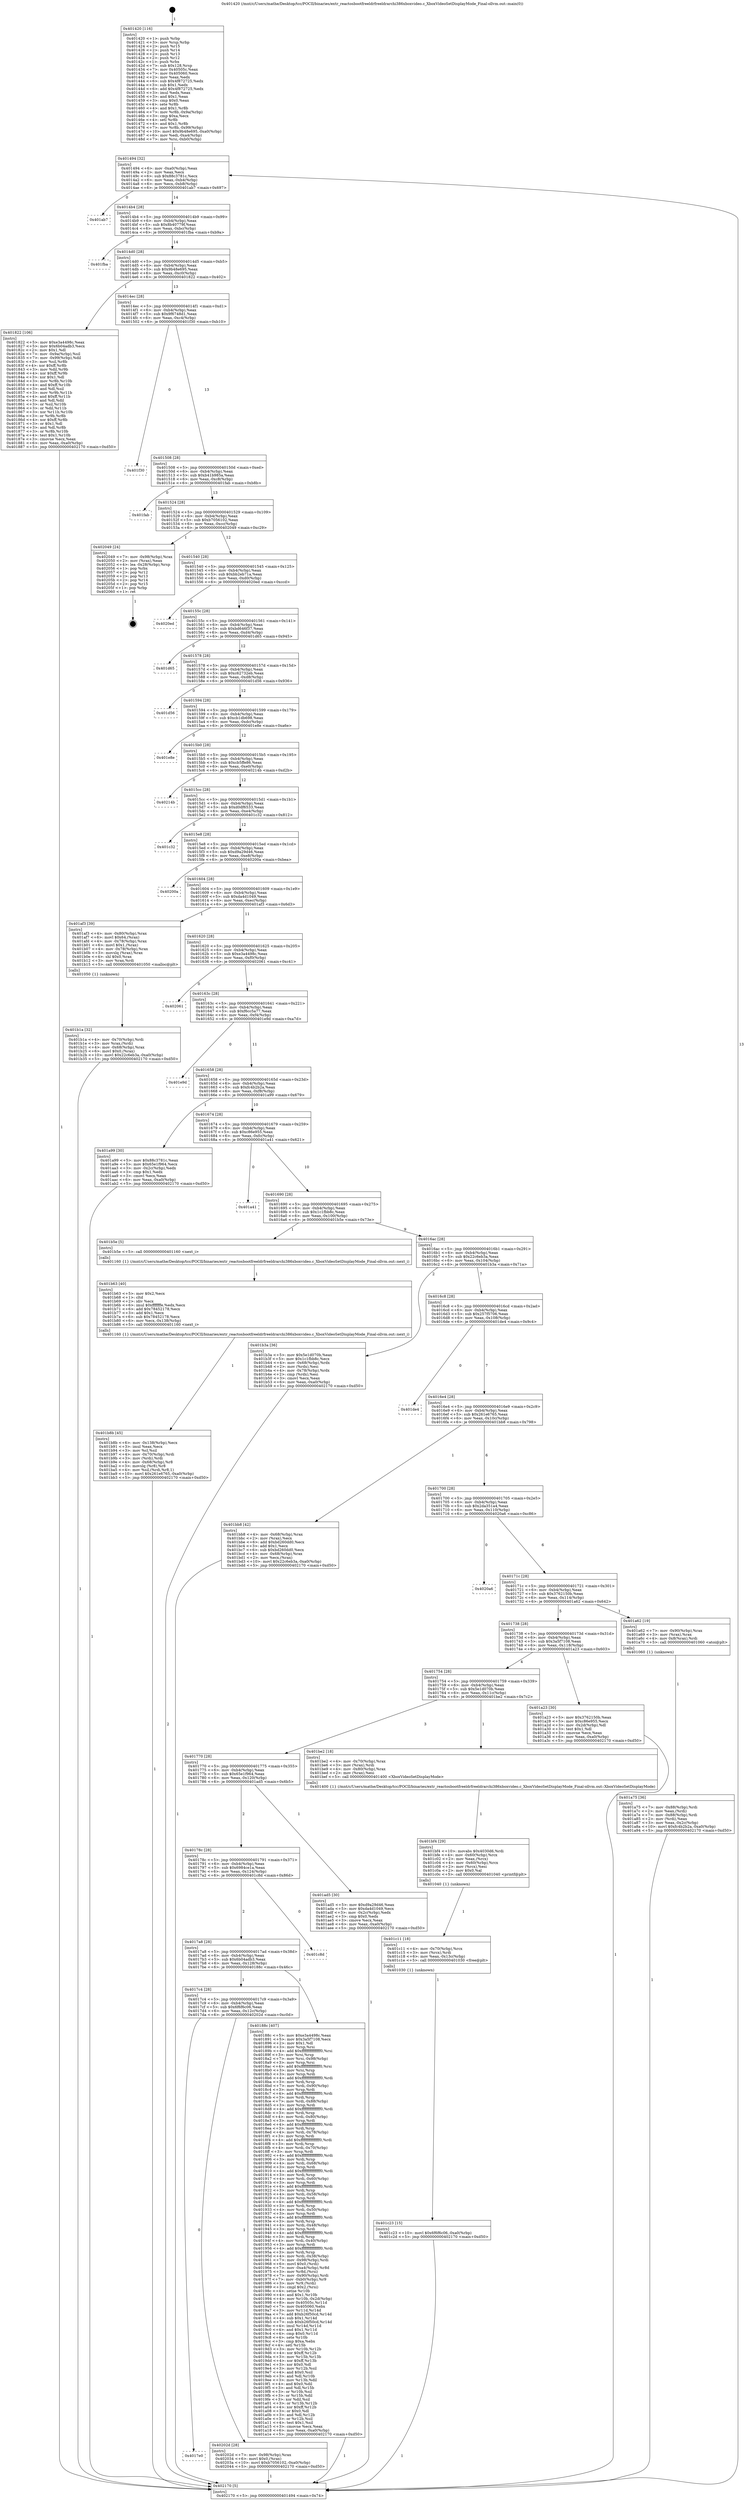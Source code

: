 digraph "0x401420" {
  label = "0x401420 (/mnt/c/Users/mathe/Desktop/tcc/POCII/binaries/extr_reactosbootfreeldrfreeldrarchi386xboxvideo.c_XboxVideoSetDisplayMode_Final-ollvm.out::main(0))"
  labelloc = "t"
  node[shape=record]

  Entry [label="",width=0.3,height=0.3,shape=circle,fillcolor=black,style=filled]
  "0x401494" [label="{
     0x401494 [32]\l
     | [instrs]\l
     &nbsp;&nbsp;0x401494 \<+6\>: mov -0xa0(%rbp),%eax\l
     &nbsp;&nbsp;0x40149a \<+2\>: mov %eax,%ecx\l
     &nbsp;&nbsp;0x40149c \<+6\>: sub $0x88c3781c,%ecx\l
     &nbsp;&nbsp;0x4014a2 \<+6\>: mov %eax,-0xb4(%rbp)\l
     &nbsp;&nbsp;0x4014a8 \<+6\>: mov %ecx,-0xb8(%rbp)\l
     &nbsp;&nbsp;0x4014ae \<+6\>: je 0000000000401ab7 \<main+0x697\>\l
  }"]
  "0x401ab7" [label="{
     0x401ab7\l
  }", style=dashed]
  "0x4014b4" [label="{
     0x4014b4 [28]\l
     | [instrs]\l
     &nbsp;&nbsp;0x4014b4 \<+5\>: jmp 00000000004014b9 \<main+0x99\>\l
     &nbsp;&nbsp;0x4014b9 \<+6\>: mov -0xb4(%rbp),%eax\l
     &nbsp;&nbsp;0x4014bf \<+5\>: sub $0x8b40779f,%eax\l
     &nbsp;&nbsp;0x4014c4 \<+6\>: mov %eax,-0xbc(%rbp)\l
     &nbsp;&nbsp;0x4014ca \<+6\>: je 0000000000401fba \<main+0xb9a\>\l
  }"]
  Exit [label="",width=0.3,height=0.3,shape=circle,fillcolor=black,style=filled,peripheries=2]
  "0x401fba" [label="{
     0x401fba\l
  }", style=dashed]
  "0x4014d0" [label="{
     0x4014d0 [28]\l
     | [instrs]\l
     &nbsp;&nbsp;0x4014d0 \<+5\>: jmp 00000000004014d5 \<main+0xb5\>\l
     &nbsp;&nbsp;0x4014d5 \<+6\>: mov -0xb4(%rbp),%eax\l
     &nbsp;&nbsp;0x4014db \<+5\>: sub $0x9b48e695,%eax\l
     &nbsp;&nbsp;0x4014e0 \<+6\>: mov %eax,-0xc0(%rbp)\l
     &nbsp;&nbsp;0x4014e6 \<+6\>: je 0000000000401822 \<main+0x402\>\l
  }"]
  "0x4017e0" [label="{
     0x4017e0\l
  }", style=dashed]
  "0x401822" [label="{
     0x401822 [106]\l
     | [instrs]\l
     &nbsp;&nbsp;0x401822 \<+5\>: mov $0xe3a4498c,%eax\l
     &nbsp;&nbsp;0x401827 \<+5\>: mov $0x6b04adb3,%ecx\l
     &nbsp;&nbsp;0x40182c \<+2\>: mov $0x1,%dl\l
     &nbsp;&nbsp;0x40182e \<+7\>: mov -0x9a(%rbp),%sil\l
     &nbsp;&nbsp;0x401835 \<+7\>: mov -0x99(%rbp),%dil\l
     &nbsp;&nbsp;0x40183c \<+3\>: mov %sil,%r8b\l
     &nbsp;&nbsp;0x40183f \<+4\>: xor $0xff,%r8b\l
     &nbsp;&nbsp;0x401843 \<+3\>: mov %dil,%r9b\l
     &nbsp;&nbsp;0x401846 \<+4\>: xor $0xff,%r9b\l
     &nbsp;&nbsp;0x40184a \<+3\>: xor $0x1,%dl\l
     &nbsp;&nbsp;0x40184d \<+3\>: mov %r8b,%r10b\l
     &nbsp;&nbsp;0x401850 \<+4\>: and $0xff,%r10b\l
     &nbsp;&nbsp;0x401854 \<+3\>: and %dl,%sil\l
     &nbsp;&nbsp;0x401857 \<+3\>: mov %r9b,%r11b\l
     &nbsp;&nbsp;0x40185a \<+4\>: and $0xff,%r11b\l
     &nbsp;&nbsp;0x40185e \<+3\>: and %dl,%dil\l
     &nbsp;&nbsp;0x401861 \<+3\>: or %sil,%r10b\l
     &nbsp;&nbsp;0x401864 \<+3\>: or %dil,%r11b\l
     &nbsp;&nbsp;0x401867 \<+3\>: xor %r11b,%r10b\l
     &nbsp;&nbsp;0x40186a \<+3\>: or %r9b,%r8b\l
     &nbsp;&nbsp;0x40186d \<+4\>: xor $0xff,%r8b\l
     &nbsp;&nbsp;0x401871 \<+3\>: or $0x1,%dl\l
     &nbsp;&nbsp;0x401874 \<+3\>: and %dl,%r8b\l
     &nbsp;&nbsp;0x401877 \<+3\>: or %r8b,%r10b\l
     &nbsp;&nbsp;0x40187a \<+4\>: test $0x1,%r10b\l
     &nbsp;&nbsp;0x40187e \<+3\>: cmovne %ecx,%eax\l
     &nbsp;&nbsp;0x401881 \<+6\>: mov %eax,-0xa0(%rbp)\l
     &nbsp;&nbsp;0x401887 \<+5\>: jmp 0000000000402170 \<main+0xd50\>\l
  }"]
  "0x4014ec" [label="{
     0x4014ec [28]\l
     | [instrs]\l
     &nbsp;&nbsp;0x4014ec \<+5\>: jmp 00000000004014f1 \<main+0xd1\>\l
     &nbsp;&nbsp;0x4014f1 \<+6\>: mov -0xb4(%rbp),%eax\l
     &nbsp;&nbsp;0x4014f7 \<+5\>: sub $0x9f6748d1,%eax\l
     &nbsp;&nbsp;0x4014fc \<+6\>: mov %eax,-0xc4(%rbp)\l
     &nbsp;&nbsp;0x401502 \<+6\>: je 0000000000401f30 \<main+0xb10\>\l
  }"]
  "0x402170" [label="{
     0x402170 [5]\l
     | [instrs]\l
     &nbsp;&nbsp;0x402170 \<+5\>: jmp 0000000000401494 \<main+0x74\>\l
  }"]
  "0x401420" [label="{
     0x401420 [116]\l
     | [instrs]\l
     &nbsp;&nbsp;0x401420 \<+1\>: push %rbp\l
     &nbsp;&nbsp;0x401421 \<+3\>: mov %rsp,%rbp\l
     &nbsp;&nbsp;0x401424 \<+2\>: push %r15\l
     &nbsp;&nbsp;0x401426 \<+2\>: push %r14\l
     &nbsp;&nbsp;0x401428 \<+2\>: push %r13\l
     &nbsp;&nbsp;0x40142a \<+2\>: push %r12\l
     &nbsp;&nbsp;0x40142c \<+1\>: push %rbx\l
     &nbsp;&nbsp;0x40142d \<+7\>: sub $0x128,%rsp\l
     &nbsp;&nbsp;0x401434 \<+7\>: mov 0x40505c,%eax\l
     &nbsp;&nbsp;0x40143b \<+7\>: mov 0x405060,%ecx\l
     &nbsp;&nbsp;0x401442 \<+2\>: mov %eax,%edx\l
     &nbsp;&nbsp;0x401444 \<+6\>: sub $0x4f872725,%edx\l
     &nbsp;&nbsp;0x40144a \<+3\>: sub $0x1,%edx\l
     &nbsp;&nbsp;0x40144d \<+6\>: add $0x4f872725,%edx\l
     &nbsp;&nbsp;0x401453 \<+3\>: imul %edx,%eax\l
     &nbsp;&nbsp;0x401456 \<+3\>: and $0x1,%eax\l
     &nbsp;&nbsp;0x401459 \<+3\>: cmp $0x0,%eax\l
     &nbsp;&nbsp;0x40145c \<+4\>: sete %r8b\l
     &nbsp;&nbsp;0x401460 \<+4\>: and $0x1,%r8b\l
     &nbsp;&nbsp;0x401464 \<+7\>: mov %r8b,-0x9a(%rbp)\l
     &nbsp;&nbsp;0x40146b \<+3\>: cmp $0xa,%ecx\l
     &nbsp;&nbsp;0x40146e \<+4\>: setl %r8b\l
     &nbsp;&nbsp;0x401472 \<+4\>: and $0x1,%r8b\l
     &nbsp;&nbsp;0x401476 \<+7\>: mov %r8b,-0x99(%rbp)\l
     &nbsp;&nbsp;0x40147d \<+10\>: movl $0x9b48e695,-0xa0(%rbp)\l
     &nbsp;&nbsp;0x401487 \<+6\>: mov %edi,-0xa4(%rbp)\l
     &nbsp;&nbsp;0x40148d \<+7\>: mov %rsi,-0xb0(%rbp)\l
  }"]
  "0x40202d" [label="{
     0x40202d [28]\l
     | [instrs]\l
     &nbsp;&nbsp;0x40202d \<+7\>: mov -0x98(%rbp),%rax\l
     &nbsp;&nbsp;0x402034 \<+6\>: movl $0x0,(%rax)\l
     &nbsp;&nbsp;0x40203a \<+10\>: movl $0xb7056102,-0xa0(%rbp)\l
     &nbsp;&nbsp;0x402044 \<+5\>: jmp 0000000000402170 \<main+0xd50\>\l
  }"]
  "0x401f30" [label="{
     0x401f30\l
  }", style=dashed]
  "0x401508" [label="{
     0x401508 [28]\l
     | [instrs]\l
     &nbsp;&nbsp;0x401508 \<+5\>: jmp 000000000040150d \<main+0xed\>\l
     &nbsp;&nbsp;0x40150d \<+6\>: mov -0xb4(%rbp),%eax\l
     &nbsp;&nbsp;0x401513 \<+5\>: sub $0xb41b985a,%eax\l
     &nbsp;&nbsp;0x401518 \<+6\>: mov %eax,-0xc8(%rbp)\l
     &nbsp;&nbsp;0x40151e \<+6\>: je 0000000000401fab \<main+0xb8b\>\l
  }"]
  "0x401c23" [label="{
     0x401c23 [15]\l
     | [instrs]\l
     &nbsp;&nbsp;0x401c23 \<+10\>: movl $0x6f6f6c06,-0xa0(%rbp)\l
     &nbsp;&nbsp;0x401c2d \<+5\>: jmp 0000000000402170 \<main+0xd50\>\l
  }"]
  "0x401fab" [label="{
     0x401fab\l
  }", style=dashed]
  "0x401524" [label="{
     0x401524 [28]\l
     | [instrs]\l
     &nbsp;&nbsp;0x401524 \<+5\>: jmp 0000000000401529 \<main+0x109\>\l
     &nbsp;&nbsp;0x401529 \<+6\>: mov -0xb4(%rbp),%eax\l
     &nbsp;&nbsp;0x40152f \<+5\>: sub $0xb7056102,%eax\l
     &nbsp;&nbsp;0x401534 \<+6\>: mov %eax,-0xcc(%rbp)\l
     &nbsp;&nbsp;0x40153a \<+6\>: je 0000000000402049 \<main+0xc29\>\l
  }"]
  "0x401c11" [label="{
     0x401c11 [18]\l
     | [instrs]\l
     &nbsp;&nbsp;0x401c11 \<+4\>: mov -0x70(%rbp),%rcx\l
     &nbsp;&nbsp;0x401c15 \<+3\>: mov (%rcx),%rdi\l
     &nbsp;&nbsp;0x401c18 \<+6\>: mov %eax,-0x13c(%rbp)\l
     &nbsp;&nbsp;0x401c1e \<+5\>: call 0000000000401030 \<free@plt\>\l
     | [calls]\l
     &nbsp;&nbsp;0x401030 \{1\} (unknown)\l
  }"]
  "0x402049" [label="{
     0x402049 [24]\l
     | [instrs]\l
     &nbsp;&nbsp;0x402049 \<+7\>: mov -0x98(%rbp),%rax\l
     &nbsp;&nbsp;0x402050 \<+2\>: mov (%rax),%eax\l
     &nbsp;&nbsp;0x402052 \<+4\>: lea -0x28(%rbp),%rsp\l
     &nbsp;&nbsp;0x402056 \<+1\>: pop %rbx\l
     &nbsp;&nbsp;0x402057 \<+2\>: pop %r12\l
     &nbsp;&nbsp;0x402059 \<+2\>: pop %r13\l
     &nbsp;&nbsp;0x40205b \<+2\>: pop %r14\l
     &nbsp;&nbsp;0x40205d \<+2\>: pop %r15\l
     &nbsp;&nbsp;0x40205f \<+1\>: pop %rbp\l
     &nbsp;&nbsp;0x402060 \<+1\>: ret\l
  }"]
  "0x401540" [label="{
     0x401540 [28]\l
     | [instrs]\l
     &nbsp;&nbsp;0x401540 \<+5\>: jmp 0000000000401545 \<main+0x125\>\l
     &nbsp;&nbsp;0x401545 \<+6\>: mov -0xb4(%rbp),%eax\l
     &nbsp;&nbsp;0x40154b \<+5\>: sub $0xbb2eb71a,%eax\l
     &nbsp;&nbsp;0x401550 \<+6\>: mov %eax,-0xd0(%rbp)\l
     &nbsp;&nbsp;0x401556 \<+6\>: je 00000000004020ed \<main+0xccd\>\l
  }"]
  "0x401bf4" [label="{
     0x401bf4 [29]\l
     | [instrs]\l
     &nbsp;&nbsp;0x401bf4 \<+10\>: movabs $0x4030d6,%rdi\l
     &nbsp;&nbsp;0x401bfe \<+4\>: mov -0x60(%rbp),%rcx\l
     &nbsp;&nbsp;0x401c02 \<+2\>: mov %eax,(%rcx)\l
     &nbsp;&nbsp;0x401c04 \<+4\>: mov -0x60(%rbp),%rcx\l
     &nbsp;&nbsp;0x401c08 \<+2\>: mov (%rcx),%esi\l
     &nbsp;&nbsp;0x401c0a \<+2\>: mov $0x0,%al\l
     &nbsp;&nbsp;0x401c0c \<+5\>: call 0000000000401040 \<printf@plt\>\l
     | [calls]\l
     &nbsp;&nbsp;0x401040 \{1\} (unknown)\l
  }"]
  "0x4020ed" [label="{
     0x4020ed\l
  }", style=dashed]
  "0x40155c" [label="{
     0x40155c [28]\l
     | [instrs]\l
     &nbsp;&nbsp;0x40155c \<+5\>: jmp 0000000000401561 \<main+0x141\>\l
     &nbsp;&nbsp;0x401561 \<+6\>: mov -0xb4(%rbp),%eax\l
     &nbsp;&nbsp;0x401567 \<+5\>: sub $0xbd646f37,%eax\l
     &nbsp;&nbsp;0x40156c \<+6\>: mov %eax,-0xd4(%rbp)\l
     &nbsp;&nbsp;0x401572 \<+6\>: je 0000000000401d65 \<main+0x945\>\l
  }"]
  "0x401b8b" [label="{
     0x401b8b [45]\l
     | [instrs]\l
     &nbsp;&nbsp;0x401b8b \<+6\>: mov -0x138(%rbp),%ecx\l
     &nbsp;&nbsp;0x401b91 \<+3\>: imul %eax,%ecx\l
     &nbsp;&nbsp;0x401b94 \<+3\>: mov %cl,%sil\l
     &nbsp;&nbsp;0x401b97 \<+4\>: mov -0x70(%rbp),%rdi\l
     &nbsp;&nbsp;0x401b9b \<+3\>: mov (%rdi),%rdi\l
     &nbsp;&nbsp;0x401b9e \<+4\>: mov -0x68(%rbp),%r8\l
     &nbsp;&nbsp;0x401ba2 \<+3\>: movslq (%r8),%r8\l
     &nbsp;&nbsp;0x401ba5 \<+4\>: mov %sil,(%rdi,%r8,1)\l
     &nbsp;&nbsp;0x401ba9 \<+10\>: movl $0x261e6765,-0xa0(%rbp)\l
     &nbsp;&nbsp;0x401bb3 \<+5\>: jmp 0000000000402170 \<main+0xd50\>\l
  }"]
  "0x401d65" [label="{
     0x401d65\l
  }", style=dashed]
  "0x401578" [label="{
     0x401578 [28]\l
     | [instrs]\l
     &nbsp;&nbsp;0x401578 \<+5\>: jmp 000000000040157d \<main+0x15d\>\l
     &nbsp;&nbsp;0x40157d \<+6\>: mov -0xb4(%rbp),%eax\l
     &nbsp;&nbsp;0x401583 \<+5\>: sub $0xc62732eb,%eax\l
     &nbsp;&nbsp;0x401588 \<+6\>: mov %eax,-0xd8(%rbp)\l
     &nbsp;&nbsp;0x40158e \<+6\>: je 0000000000401d56 \<main+0x936\>\l
  }"]
  "0x401b63" [label="{
     0x401b63 [40]\l
     | [instrs]\l
     &nbsp;&nbsp;0x401b63 \<+5\>: mov $0x2,%ecx\l
     &nbsp;&nbsp;0x401b68 \<+1\>: cltd\l
     &nbsp;&nbsp;0x401b69 \<+2\>: idiv %ecx\l
     &nbsp;&nbsp;0x401b6b \<+6\>: imul $0xfffffffe,%edx,%ecx\l
     &nbsp;&nbsp;0x401b71 \<+6\>: add $0x78452178,%ecx\l
     &nbsp;&nbsp;0x401b77 \<+3\>: add $0x1,%ecx\l
     &nbsp;&nbsp;0x401b7a \<+6\>: sub $0x78452178,%ecx\l
     &nbsp;&nbsp;0x401b80 \<+6\>: mov %ecx,-0x138(%rbp)\l
     &nbsp;&nbsp;0x401b86 \<+5\>: call 0000000000401160 \<next_i\>\l
     | [calls]\l
     &nbsp;&nbsp;0x401160 \{1\} (/mnt/c/Users/mathe/Desktop/tcc/POCII/binaries/extr_reactosbootfreeldrfreeldrarchi386xboxvideo.c_XboxVideoSetDisplayMode_Final-ollvm.out::next_i)\l
  }"]
  "0x401d56" [label="{
     0x401d56\l
  }", style=dashed]
  "0x401594" [label="{
     0x401594 [28]\l
     | [instrs]\l
     &nbsp;&nbsp;0x401594 \<+5\>: jmp 0000000000401599 \<main+0x179\>\l
     &nbsp;&nbsp;0x401599 \<+6\>: mov -0xb4(%rbp),%eax\l
     &nbsp;&nbsp;0x40159f \<+5\>: sub $0xcb1db698,%eax\l
     &nbsp;&nbsp;0x4015a4 \<+6\>: mov %eax,-0xdc(%rbp)\l
     &nbsp;&nbsp;0x4015aa \<+6\>: je 0000000000401e8e \<main+0xa6e\>\l
  }"]
  "0x401b1a" [label="{
     0x401b1a [32]\l
     | [instrs]\l
     &nbsp;&nbsp;0x401b1a \<+4\>: mov -0x70(%rbp),%rdi\l
     &nbsp;&nbsp;0x401b1e \<+3\>: mov %rax,(%rdi)\l
     &nbsp;&nbsp;0x401b21 \<+4\>: mov -0x68(%rbp),%rax\l
     &nbsp;&nbsp;0x401b25 \<+6\>: movl $0x0,(%rax)\l
     &nbsp;&nbsp;0x401b2b \<+10\>: movl $0x22c6eb3a,-0xa0(%rbp)\l
     &nbsp;&nbsp;0x401b35 \<+5\>: jmp 0000000000402170 \<main+0xd50\>\l
  }"]
  "0x401e8e" [label="{
     0x401e8e\l
  }", style=dashed]
  "0x4015b0" [label="{
     0x4015b0 [28]\l
     | [instrs]\l
     &nbsp;&nbsp;0x4015b0 \<+5\>: jmp 00000000004015b5 \<main+0x195\>\l
     &nbsp;&nbsp;0x4015b5 \<+6\>: mov -0xb4(%rbp),%eax\l
     &nbsp;&nbsp;0x4015bb \<+5\>: sub $0xcb5ffe86,%eax\l
     &nbsp;&nbsp;0x4015c0 \<+6\>: mov %eax,-0xe0(%rbp)\l
     &nbsp;&nbsp;0x4015c6 \<+6\>: je 000000000040214b \<main+0xd2b\>\l
  }"]
  "0x401a75" [label="{
     0x401a75 [36]\l
     | [instrs]\l
     &nbsp;&nbsp;0x401a75 \<+7\>: mov -0x88(%rbp),%rdi\l
     &nbsp;&nbsp;0x401a7c \<+2\>: mov %eax,(%rdi)\l
     &nbsp;&nbsp;0x401a7e \<+7\>: mov -0x88(%rbp),%rdi\l
     &nbsp;&nbsp;0x401a85 \<+2\>: mov (%rdi),%eax\l
     &nbsp;&nbsp;0x401a87 \<+3\>: mov %eax,-0x2c(%rbp)\l
     &nbsp;&nbsp;0x401a8a \<+10\>: movl $0xfc4b2b2a,-0xa0(%rbp)\l
     &nbsp;&nbsp;0x401a94 \<+5\>: jmp 0000000000402170 \<main+0xd50\>\l
  }"]
  "0x40214b" [label="{
     0x40214b\l
  }", style=dashed]
  "0x4015cc" [label="{
     0x4015cc [28]\l
     | [instrs]\l
     &nbsp;&nbsp;0x4015cc \<+5\>: jmp 00000000004015d1 \<main+0x1b1\>\l
     &nbsp;&nbsp;0x4015d1 \<+6\>: mov -0xb4(%rbp),%eax\l
     &nbsp;&nbsp;0x4015d7 \<+5\>: sub $0xd0df6533,%eax\l
     &nbsp;&nbsp;0x4015dc \<+6\>: mov %eax,-0xe4(%rbp)\l
     &nbsp;&nbsp;0x4015e2 \<+6\>: je 0000000000401c32 \<main+0x812\>\l
  }"]
  "0x4017c4" [label="{
     0x4017c4 [28]\l
     | [instrs]\l
     &nbsp;&nbsp;0x4017c4 \<+5\>: jmp 00000000004017c9 \<main+0x3a9\>\l
     &nbsp;&nbsp;0x4017c9 \<+6\>: mov -0xb4(%rbp),%eax\l
     &nbsp;&nbsp;0x4017cf \<+5\>: sub $0x6f6f6c06,%eax\l
     &nbsp;&nbsp;0x4017d4 \<+6\>: mov %eax,-0x12c(%rbp)\l
     &nbsp;&nbsp;0x4017da \<+6\>: je 000000000040202d \<main+0xc0d\>\l
  }"]
  "0x401c32" [label="{
     0x401c32\l
  }", style=dashed]
  "0x4015e8" [label="{
     0x4015e8 [28]\l
     | [instrs]\l
     &nbsp;&nbsp;0x4015e8 \<+5\>: jmp 00000000004015ed \<main+0x1cd\>\l
     &nbsp;&nbsp;0x4015ed \<+6\>: mov -0xb4(%rbp),%eax\l
     &nbsp;&nbsp;0x4015f3 \<+5\>: sub $0xd9a29d46,%eax\l
     &nbsp;&nbsp;0x4015f8 \<+6\>: mov %eax,-0xe8(%rbp)\l
     &nbsp;&nbsp;0x4015fe \<+6\>: je 000000000040200a \<main+0xbea\>\l
  }"]
  "0x40188c" [label="{
     0x40188c [407]\l
     | [instrs]\l
     &nbsp;&nbsp;0x40188c \<+5\>: mov $0xe3a4498c,%eax\l
     &nbsp;&nbsp;0x401891 \<+5\>: mov $0x3a5f7108,%ecx\l
     &nbsp;&nbsp;0x401896 \<+2\>: mov $0x1,%dl\l
     &nbsp;&nbsp;0x401898 \<+3\>: mov %rsp,%rsi\l
     &nbsp;&nbsp;0x40189b \<+4\>: add $0xfffffffffffffff0,%rsi\l
     &nbsp;&nbsp;0x40189f \<+3\>: mov %rsi,%rsp\l
     &nbsp;&nbsp;0x4018a2 \<+7\>: mov %rsi,-0x98(%rbp)\l
     &nbsp;&nbsp;0x4018a9 \<+3\>: mov %rsp,%rsi\l
     &nbsp;&nbsp;0x4018ac \<+4\>: add $0xfffffffffffffff0,%rsi\l
     &nbsp;&nbsp;0x4018b0 \<+3\>: mov %rsi,%rsp\l
     &nbsp;&nbsp;0x4018b3 \<+3\>: mov %rsp,%rdi\l
     &nbsp;&nbsp;0x4018b6 \<+4\>: add $0xfffffffffffffff0,%rdi\l
     &nbsp;&nbsp;0x4018ba \<+3\>: mov %rdi,%rsp\l
     &nbsp;&nbsp;0x4018bd \<+7\>: mov %rdi,-0x90(%rbp)\l
     &nbsp;&nbsp;0x4018c4 \<+3\>: mov %rsp,%rdi\l
     &nbsp;&nbsp;0x4018c7 \<+4\>: add $0xfffffffffffffff0,%rdi\l
     &nbsp;&nbsp;0x4018cb \<+3\>: mov %rdi,%rsp\l
     &nbsp;&nbsp;0x4018ce \<+7\>: mov %rdi,-0x88(%rbp)\l
     &nbsp;&nbsp;0x4018d5 \<+3\>: mov %rsp,%rdi\l
     &nbsp;&nbsp;0x4018d8 \<+4\>: add $0xfffffffffffffff0,%rdi\l
     &nbsp;&nbsp;0x4018dc \<+3\>: mov %rdi,%rsp\l
     &nbsp;&nbsp;0x4018df \<+4\>: mov %rdi,-0x80(%rbp)\l
     &nbsp;&nbsp;0x4018e3 \<+3\>: mov %rsp,%rdi\l
     &nbsp;&nbsp;0x4018e6 \<+4\>: add $0xfffffffffffffff0,%rdi\l
     &nbsp;&nbsp;0x4018ea \<+3\>: mov %rdi,%rsp\l
     &nbsp;&nbsp;0x4018ed \<+4\>: mov %rdi,-0x78(%rbp)\l
     &nbsp;&nbsp;0x4018f1 \<+3\>: mov %rsp,%rdi\l
     &nbsp;&nbsp;0x4018f4 \<+4\>: add $0xfffffffffffffff0,%rdi\l
     &nbsp;&nbsp;0x4018f8 \<+3\>: mov %rdi,%rsp\l
     &nbsp;&nbsp;0x4018fb \<+4\>: mov %rdi,-0x70(%rbp)\l
     &nbsp;&nbsp;0x4018ff \<+3\>: mov %rsp,%rdi\l
     &nbsp;&nbsp;0x401902 \<+4\>: add $0xfffffffffffffff0,%rdi\l
     &nbsp;&nbsp;0x401906 \<+3\>: mov %rdi,%rsp\l
     &nbsp;&nbsp;0x401909 \<+4\>: mov %rdi,-0x68(%rbp)\l
     &nbsp;&nbsp;0x40190d \<+3\>: mov %rsp,%rdi\l
     &nbsp;&nbsp;0x401910 \<+4\>: add $0xfffffffffffffff0,%rdi\l
     &nbsp;&nbsp;0x401914 \<+3\>: mov %rdi,%rsp\l
     &nbsp;&nbsp;0x401917 \<+4\>: mov %rdi,-0x60(%rbp)\l
     &nbsp;&nbsp;0x40191b \<+3\>: mov %rsp,%rdi\l
     &nbsp;&nbsp;0x40191e \<+4\>: add $0xfffffffffffffff0,%rdi\l
     &nbsp;&nbsp;0x401922 \<+3\>: mov %rdi,%rsp\l
     &nbsp;&nbsp;0x401925 \<+4\>: mov %rdi,-0x58(%rbp)\l
     &nbsp;&nbsp;0x401929 \<+3\>: mov %rsp,%rdi\l
     &nbsp;&nbsp;0x40192c \<+4\>: add $0xfffffffffffffff0,%rdi\l
     &nbsp;&nbsp;0x401930 \<+3\>: mov %rdi,%rsp\l
     &nbsp;&nbsp;0x401933 \<+4\>: mov %rdi,-0x50(%rbp)\l
     &nbsp;&nbsp;0x401937 \<+3\>: mov %rsp,%rdi\l
     &nbsp;&nbsp;0x40193a \<+4\>: add $0xfffffffffffffff0,%rdi\l
     &nbsp;&nbsp;0x40193e \<+3\>: mov %rdi,%rsp\l
     &nbsp;&nbsp;0x401941 \<+4\>: mov %rdi,-0x48(%rbp)\l
     &nbsp;&nbsp;0x401945 \<+3\>: mov %rsp,%rdi\l
     &nbsp;&nbsp;0x401948 \<+4\>: add $0xfffffffffffffff0,%rdi\l
     &nbsp;&nbsp;0x40194c \<+3\>: mov %rdi,%rsp\l
     &nbsp;&nbsp;0x40194f \<+4\>: mov %rdi,-0x40(%rbp)\l
     &nbsp;&nbsp;0x401953 \<+3\>: mov %rsp,%rdi\l
     &nbsp;&nbsp;0x401956 \<+4\>: add $0xfffffffffffffff0,%rdi\l
     &nbsp;&nbsp;0x40195a \<+3\>: mov %rdi,%rsp\l
     &nbsp;&nbsp;0x40195d \<+4\>: mov %rdi,-0x38(%rbp)\l
     &nbsp;&nbsp;0x401961 \<+7\>: mov -0x98(%rbp),%rdi\l
     &nbsp;&nbsp;0x401968 \<+6\>: movl $0x0,(%rdi)\l
     &nbsp;&nbsp;0x40196e \<+7\>: mov -0xa4(%rbp),%r8d\l
     &nbsp;&nbsp;0x401975 \<+3\>: mov %r8d,(%rsi)\l
     &nbsp;&nbsp;0x401978 \<+7\>: mov -0x90(%rbp),%rdi\l
     &nbsp;&nbsp;0x40197f \<+7\>: mov -0xb0(%rbp),%r9\l
     &nbsp;&nbsp;0x401986 \<+3\>: mov %r9,(%rdi)\l
     &nbsp;&nbsp;0x401989 \<+3\>: cmpl $0x2,(%rsi)\l
     &nbsp;&nbsp;0x40198c \<+4\>: setne %r10b\l
     &nbsp;&nbsp;0x401990 \<+4\>: and $0x1,%r10b\l
     &nbsp;&nbsp;0x401994 \<+4\>: mov %r10b,-0x2d(%rbp)\l
     &nbsp;&nbsp;0x401998 \<+8\>: mov 0x40505c,%r11d\l
     &nbsp;&nbsp;0x4019a0 \<+7\>: mov 0x405060,%ebx\l
     &nbsp;&nbsp;0x4019a7 \<+3\>: mov %r11d,%r14d\l
     &nbsp;&nbsp;0x4019aa \<+7\>: add $0xb26f50cd,%r14d\l
     &nbsp;&nbsp;0x4019b1 \<+4\>: sub $0x1,%r14d\l
     &nbsp;&nbsp;0x4019b5 \<+7\>: sub $0xb26f50cd,%r14d\l
     &nbsp;&nbsp;0x4019bc \<+4\>: imul %r14d,%r11d\l
     &nbsp;&nbsp;0x4019c0 \<+4\>: and $0x1,%r11d\l
     &nbsp;&nbsp;0x4019c4 \<+4\>: cmp $0x0,%r11d\l
     &nbsp;&nbsp;0x4019c8 \<+4\>: sete %r10b\l
     &nbsp;&nbsp;0x4019cc \<+3\>: cmp $0xa,%ebx\l
     &nbsp;&nbsp;0x4019cf \<+4\>: setl %r15b\l
     &nbsp;&nbsp;0x4019d3 \<+3\>: mov %r10b,%r12b\l
     &nbsp;&nbsp;0x4019d6 \<+4\>: xor $0xff,%r12b\l
     &nbsp;&nbsp;0x4019da \<+3\>: mov %r15b,%r13b\l
     &nbsp;&nbsp;0x4019dd \<+4\>: xor $0xff,%r13b\l
     &nbsp;&nbsp;0x4019e1 \<+3\>: xor $0x0,%dl\l
     &nbsp;&nbsp;0x4019e4 \<+3\>: mov %r12b,%sil\l
     &nbsp;&nbsp;0x4019e7 \<+4\>: and $0x0,%sil\l
     &nbsp;&nbsp;0x4019eb \<+3\>: and %dl,%r10b\l
     &nbsp;&nbsp;0x4019ee \<+3\>: mov %r13b,%dil\l
     &nbsp;&nbsp;0x4019f1 \<+4\>: and $0x0,%dil\l
     &nbsp;&nbsp;0x4019f5 \<+3\>: and %dl,%r15b\l
     &nbsp;&nbsp;0x4019f8 \<+3\>: or %r10b,%sil\l
     &nbsp;&nbsp;0x4019fb \<+3\>: or %r15b,%dil\l
     &nbsp;&nbsp;0x4019fe \<+3\>: xor %dil,%sil\l
     &nbsp;&nbsp;0x401a01 \<+3\>: or %r13b,%r12b\l
     &nbsp;&nbsp;0x401a04 \<+4\>: xor $0xff,%r12b\l
     &nbsp;&nbsp;0x401a08 \<+3\>: or $0x0,%dl\l
     &nbsp;&nbsp;0x401a0b \<+3\>: and %dl,%r12b\l
     &nbsp;&nbsp;0x401a0e \<+3\>: or %r12b,%sil\l
     &nbsp;&nbsp;0x401a11 \<+4\>: test $0x1,%sil\l
     &nbsp;&nbsp;0x401a15 \<+3\>: cmovne %ecx,%eax\l
     &nbsp;&nbsp;0x401a18 \<+6\>: mov %eax,-0xa0(%rbp)\l
     &nbsp;&nbsp;0x401a1e \<+5\>: jmp 0000000000402170 \<main+0xd50\>\l
  }"]
  "0x40200a" [label="{
     0x40200a\l
  }", style=dashed]
  "0x401604" [label="{
     0x401604 [28]\l
     | [instrs]\l
     &nbsp;&nbsp;0x401604 \<+5\>: jmp 0000000000401609 \<main+0x1e9\>\l
     &nbsp;&nbsp;0x401609 \<+6\>: mov -0xb4(%rbp),%eax\l
     &nbsp;&nbsp;0x40160f \<+5\>: sub $0xda4d1049,%eax\l
     &nbsp;&nbsp;0x401614 \<+6\>: mov %eax,-0xec(%rbp)\l
     &nbsp;&nbsp;0x40161a \<+6\>: je 0000000000401af3 \<main+0x6d3\>\l
  }"]
  "0x4017a8" [label="{
     0x4017a8 [28]\l
     | [instrs]\l
     &nbsp;&nbsp;0x4017a8 \<+5\>: jmp 00000000004017ad \<main+0x38d\>\l
     &nbsp;&nbsp;0x4017ad \<+6\>: mov -0xb4(%rbp),%eax\l
     &nbsp;&nbsp;0x4017b3 \<+5\>: sub $0x6b04adb3,%eax\l
     &nbsp;&nbsp;0x4017b8 \<+6\>: mov %eax,-0x128(%rbp)\l
     &nbsp;&nbsp;0x4017be \<+6\>: je 000000000040188c \<main+0x46c\>\l
  }"]
  "0x401af3" [label="{
     0x401af3 [39]\l
     | [instrs]\l
     &nbsp;&nbsp;0x401af3 \<+4\>: mov -0x80(%rbp),%rax\l
     &nbsp;&nbsp;0x401af7 \<+6\>: movl $0x64,(%rax)\l
     &nbsp;&nbsp;0x401afd \<+4\>: mov -0x78(%rbp),%rax\l
     &nbsp;&nbsp;0x401b01 \<+6\>: movl $0x1,(%rax)\l
     &nbsp;&nbsp;0x401b07 \<+4\>: mov -0x78(%rbp),%rax\l
     &nbsp;&nbsp;0x401b0b \<+3\>: movslq (%rax),%rax\l
     &nbsp;&nbsp;0x401b0e \<+4\>: shl $0x0,%rax\l
     &nbsp;&nbsp;0x401b12 \<+3\>: mov %rax,%rdi\l
     &nbsp;&nbsp;0x401b15 \<+5\>: call 0000000000401050 \<malloc@plt\>\l
     | [calls]\l
     &nbsp;&nbsp;0x401050 \{1\} (unknown)\l
  }"]
  "0x401620" [label="{
     0x401620 [28]\l
     | [instrs]\l
     &nbsp;&nbsp;0x401620 \<+5\>: jmp 0000000000401625 \<main+0x205\>\l
     &nbsp;&nbsp;0x401625 \<+6\>: mov -0xb4(%rbp),%eax\l
     &nbsp;&nbsp;0x40162b \<+5\>: sub $0xe3a4498c,%eax\l
     &nbsp;&nbsp;0x401630 \<+6\>: mov %eax,-0xf0(%rbp)\l
     &nbsp;&nbsp;0x401636 \<+6\>: je 0000000000402061 \<main+0xc41\>\l
  }"]
  "0x401c8d" [label="{
     0x401c8d\l
  }", style=dashed]
  "0x402061" [label="{
     0x402061\l
  }", style=dashed]
  "0x40163c" [label="{
     0x40163c [28]\l
     | [instrs]\l
     &nbsp;&nbsp;0x40163c \<+5\>: jmp 0000000000401641 \<main+0x221\>\l
     &nbsp;&nbsp;0x401641 \<+6\>: mov -0xb4(%rbp),%eax\l
     &nbsp;&nbsp;0x401647 \<+5\>: sub $0xf6cc5a77,%eax\l
     &nbsp;&nbsp;0x40164c \<+6\>: mov %eax,-0xf4(%rbp)\l
     &nbsp;&nbsp;0x401652 \<+6\>: je 0000000000401e9d \<main+0xa7d\>\l
  }"]
  "0x40178c" [label="{
     0x40178c [28]\l
     | [instrs]\l
     &nbsp;&nbsp;0x40178c \<+5\>: jmp 0000000000401791 \<main+0x371\>\l
     &nbsp;&nbsp;0x401791 \<+6\>: mov -0xb4(%rbp),%eax\l
     &nbsp;&nbsp;0x401797 \<+5\>: sub $0x6984ce1a,%eax\l
     &nbsp;&nbsp;0x40179c \<+6\>: mov %eax,-0x124(%rbp)\l
     &nbsp;&nbsp;0x4017a2 \<+6\>: je 0000000000401c8d \<main+0x86d\>\l
  }"]
  "0x401e9d" [label="{
     0x401e9d\l
  }", style=dashed]
  "0x401658" [label="{
     0x401658 [28]\l
     | [instrs]\l
     &nbsp;&nbsp;0x401658 \<+5\>: jmp 000000000040165d \<main+0x23d\>\l
     &nbsp;&nbsp;0x40165d \<+6\>: mov -0xb4(%rbp),%eax\l
     &nbsp;&nbsp;0x401663 \<+5\>: sub $0xfc4b2b2a,%eax\l
     &nbsp;&nbsp;0x401668 \<+6\>: mov %eax,-0xf8(%rbp)\l
     &nbsp;&nbsp;0x40166e \<+6\>: je 0000000000401a99 \<main+0x679\>\l
  }"]
  "0x401ad5" [label="{
     0x401ad5 [30]\l
     | [instrs]\l
     &nbsp;&nbsp;0x401ad5 \<+5\>: mov $0xd9a29d46,%eax\l
     &nbsp;&nbsp;0x401ada \<+5\>: mov $0xda4d1049,%ecx\l
     &nbsp;&nbsp;0x401adf \<+3\>: mov -0x2c(%rbp),%edx\l
     &nbsp;&nbsp;0x401ae2 \<+3\>: cmp $0x0,%edx\l
     &nbsp;&nbsp;0x401ae5 \<+3\>: cmove %ecx,%eax\l
     &nbsp;&nbsp;0x401ae8 \<+6\>: mov %eax,-0xa0(%rbp)\l
     &nbsp;&nbsp;0x401aee \<+5\>: jmp 0000000000402170 \<main+0xd50\>\l
  }"]
  "0x401a99" [label="{
     0x401a99 [30]\l
     | [instrs]\l
     &nbsp;&nbsp;0x401a99 \<+5\>: mov $0x88c3781c,%eax\l
     &nbsp;&nbsp;0x401a9e \<+5\>: mov $0x65e1f964,%ecx\l
     &nbsp;&nbsp;0x401aa3 \<+3\>: mov -0x2c(%rbp),%edx\l
     &nbsp;&nbsp;0x401aa6 \<+3\>: cmp $0x1,%edx\l
     &nbsp;&nbsp;0x401aa9 \<+3\>: cmovl %ecx,%eax\l
     &nbsp;&nbsp;0x401aac \<+6\>: mov %eax,-0xa0(%rbp)\l
     &nbsp;&nbsp;0x401ab2 \<+5\>: jmp 0000000000402170 \<main+0xd50\>\l
  }"]
  "0x401674" [label="{
     0x401674 [28]\l
     | [instrs]\l
     &nbsp;&nbsp;0x401674 \<+5\>: jmp 0000000000401679 \<main+0x259\>\l
     &nbsp;&nbsp;0x401679 \<+6\>: mov -0xb4(%rbp),%eax\l
     &nbsp;&nbsp;0x40167f \<+5\>: sub $0xc86e955,%eax\l
     &nbsp;&nbsp;0x401684 \<+6\>: mov %eax,-0xfc(%rbp)\l
     &nbsp;&nbsp;0x40168a \<+6\>: je 0000000000401a41 \<main+0x621\>\l
  }"]
  "0x401770" [label="{
     0x401770 [28]\l
     | [instrs]\l
     &nbsp;&nbsp;0x401770 \<+5\>: jmp 0000000000401775 \<main+0x355\>\l
     &nbsp;&nbsp;0x401775 \<+6\>: mov -0xb4(%rbp),%eax\l
     &nbsp;&nbsp;0x40177b \<+5\>: sub $0x65e1f964,%eax\l
     &nbsp;&nbsp;0x401780 \<+6\>: mov %eax,-0x120(%rbp)\l
     &nbsp;&nbsp;0x401786 \<+6\>: je 0000000000401ad5 \<main+0x6b5\>\l
  }"]
  "0x401a41" [label="{
     0x401a41\l
  }", style=dashed]
  "0x401690" [label="{
     0x401690 [28]\l
     | [instrs]\l
     &nbsp;&nbsp;0x401690 \<+5\>: jmp 0000000000401695 \<main+0x275\>\l
     &nbsp;&nbsp;0x401695 \<+6\>: mov -0xb4(%rbp),%eax\l
     &nbsp;&nbsp;0x40169b \<+5\>: sub $0x1c1fbb8c,%eax\l
     &nbsp;&nbsp;0x4016a0 \<+6\>: mov %eax,-0x100(%rbp)\l
     &nbsp;&nbsp;0x4016a6 \<+6\>: je 0000000000401b5e \<main+0x73e\>\l
  }"]
  "0x401be2" [label="{
     0x401be2 [18]\l
     | [instrs]\l
     &nbsp;&nbsp;0x401be2 \<+4\>: mov -0x70(%rbp),%rax\l
     &nbsp;&nbsp;0x401be6 \<+3\>: mov (%rax),%rdi\l
     &nbsp;&nbsp;0x401be9 \<+4\>: mov -0x80(%rbp),%rax\l
     &nbsp;&nbsp;0x401bed \<+2\>: mov (%rax),%esi\l
     &nbsp;&nbsp;0x401bef \<+5\>: call 0000000000401400 \<XboxVideoSetDisplayMode\>\l
     | [calls]\l
     &nbsp;&nbsp;0x401400 \{1\} (/mnt/c/Users/mathe/Desktop/tcc/POCII/binaries/extr_reactosbootfreeldrfreeldrarchi386xboxvideo.c_XboxVideoSetDisplayMode_Final-ollvm.out::XboxVideoSetDisplayMode)\l
  }"]
  "0x401b5e" [label="{
     0x401b5e [5]\l
     | [instrs]\l
     &nbsp;&nbsp;0x401b5e \<+5\>: call 0000000000401160 \<next_i\>\l
     | [calls]\l
     &nbsp;&nbsp;0x401160 \{1\} (/mnt/c/Users/mathe/Desktop/tcc/POCII/binaries/extr_reactosbootfreeldrfreeldrarchi386xboxvideo.c_XboxVideoSetDisplayMode_Final-ollvm.out::next_i)\l
  }"]
  "0x4016ac" [label="{
     0x4016ac [28]\l
     | [instrs]\l
     &nbsp;&nbsp;0x4016ac \<+5\>: jmp 00000000004016b1 \<main+0x291\>\l
     &nbsp;&nbsp;0x4016b1 \<+6\>: mov -0xb4(%rbp),%eax\l
     &nbsp;&nbsp;0x4016b7 \<+5\>: sub $0x22c6eb3a,%eax\l
     &nbsp;&nbsp;0x4016bc \<+6\>: mov %eax,-0x104(%rbp)\l
     &nbsp;&nbsp;0x4016c2 \<+6\>: je 0000000000401b3a \<main+0x71a\>\l
  }"]
  "0x401754" [label="{
     0x401754 [28]\l
     | [instrs]\l
     &nbsp;&nbsp;0x401754 \<+5\>: jmp 0000000000401759 \<main+0x339\>\l
     &nbsp;&nbsp;0x401759 \<+6\>: mov -0xb4(%rbp),%eax\l
     &nbsp;&nbsp;0x40175f \<+5\>: sub $0x5e1d070b,%eax\l
     &nbsp;&nbsp;0x401764 \<+6\>: mov %eax,-0x11c(%rbp)\l
     &nbsp;&nbsp;0x40176a \<+6\>: je 0000000000401be2 \<main+0x7c2\>\l
  }"]
  "0x401b3a" [label="{
     0x401b3a [36]\l
     | [instrs]\l
     &nbsp;&nbsp;0x401b3a \<+5\>: mov $0x5e1d070b,%eax\l
     &nbsp;&nbsp;0x401b3f \<+5\>: mov $0x1c1fbb8c,%ecx\l
     &nbsp;&nbsp;0x401b44 \<+4\>: mov -0x68(%rbp),%rdx\l
     &nbsp;&nbsp;0x401b48 \<+2\>: mov (%rdx),%esi\l
     &nbsp;&nbsp;0x401b4a \<+4\>: mov -0x78(%rbp),%rdx\l
     &nbsp;&nbsp;0x401b4e \<+2\>: cmp (%rdx),%esi\l
     &nbsp;&nbsp;0x401b50 \<+3\>: cmovl %ecx,%eax\l
     &nbsp;&nbsp;0x401b53 \<+6\>: mov %eax,-0xa0(%rbp)\l
     &nbsp;&nbsp;0x401b59 \<+5\>: jmp 0000000000402170 \<main+0xd50\>\l
  }"]
  "0x4016c8" [label="{
     0x4016c8 [28]\l
     | [instrs]\l
     &nbsp;&nbsp;0x4016c8 \<+5\>: jmp 00000000004016cd \<main+0x2ad\>\l
     &nbsp;&nbsp;0x4016cd \<+6\>: mov -0xb4(%rbp),%eax\l
     &nbsp;&nbsp;0x4016d3 \<+5\>: sub $0x257f5706,%eax\l
     &nbsp;&nbsp;0x4016d8 \<+6\>: mov %eax,-0x108(%rbp)\l
     &nbsp;&nbsp;0x4016de \<+6\>: je 0000000000401de4 \<main+0x9c4\>\l
  }"]
  "0x401a23" [label="{
     0x401a23 [30]\l
     | [instrs]\l
     &nbsp;&nbsp;0x401a23 \<+5\>: mov $0x3762150b,%eax\l
     &nbsp;&nbsp;0x401a28 \<+5\>: mov $0xc86e955,%ecx\l
     &nbsp;&nbsp;0x401a2d \<+3\>: mov -0x2d(%rbp),%dl\l
     &nbsp;&nbsp;0x401a30 \<+3\>: test $0x1,%dl\l
     &nbsp;&nbsp;0x401a33 \<+3\>: cmovne %ecx,%eax\l
     &nbsp;&nbsp;0x401a36 \<+6\>: mov %eax,-0xa0(%rbp)\l
     &nbsp;&nbsp;0x401a3c \<+5\>: jmp 0000000000402170 \<main+0xd50\>\l
  }"]
  "0x401de4" [label="{
     0x401de4\l
  }", style=dashed]
  "0x4016e4" [label="{
     0x4016e4 [28]\l
     | [instrs]\l
     &nbsp;&nbsp;0x4016e4 \<+5\>: jmp 00000000004016e9 \<main+0x2c9\>\l
     &nbsp;&nbsp;0x4016e9 \<+6\>: mov -0xb4(%rbp),%eax\l
     &nbsp;&nbsp;0x4016ef \<+5\>: sub $0x261e6765,%eax\l
     &nbsp;&nbsp;0x4016f4 \<+6\>: mov %eax,-0x10c(%rbp)\l
     &nbsp;&nbsp;0x4016fa \<+6\>: je 0000000000401bb8 \<main+0x798\>\l
  }"]
  "0x401738" [label="{
     0x401738 [28]\l
     | [instrs]\l
     &nbsp;&nbsp;0x401738 \<+5\>: jmp 000000000040173d \<main+0x31d\>\l
     &nbsp;&nbsp;0x40173d \<+6\>: mov -0xb4(%rbp),%eax\l
     &nbsp;&nbsp;0x401743 \<+5\>: sub $0x3a5f7108,%eax\l
     &nbsp;&nbsp;0x401748 \<+6\>: mov %eax,-0x118(%rbp)\l
     &nbsp;&nbsp;0x40174e \<+6\>: je 0000000000401a23 \<main+0x603\>\l
  }"]
  "0x401bb8" [label="{
     0x401bb8 [42]\l
     | [instrs]\l
     &nbsp;&nbsp;0x401bb8 \<+4\>: mov -0x68(%rbp),%rax\l
     &nbsp;&nbsp;0x401bbc \<+2\>: mov (%rax),%ecx\l
     &nbsp;&nbsp;0x401bbe \<+6\>: add $0xbd260dd0,%ecx\l
     &nbsp;&nbsp;0x401bc4 \<+3\>: add $0x1,%ecx\l
     &nbsp;&nbsp;0x401bc7 \<+6\>: sub $0xbd260dd0,%ecx\l
     &nbsp;&nbsp;0x401bcd \<+4\>: mov -0x68(%rbp),%rax\l
     &nbsp;&nbsp;0x401bd1 \<+2\>: mov %ecx,(%rax)\l
     &nbsp;&nbsp;0x401bd3 \<+10\>: movl $0x22c6eb3a,-0xa0(%rbp)\l
     &nbsp;&nbsp;0x401bdd \<+5\>: jmp 0000000000402170 \<main+0xd50\>\l
  }"]
  "0x401700" [label="{
     0x401700 [28]\l
     | [instrs]\l
     &nbsp;&nbsp;0x401700 \<+5\>: jmp 0000000000401705 \<main+0x2e5\>\l
     &nbsp;&nbsp;0x401705 \<+6\>: mov -0xb4(%rbp),%eax\l
     &nbsp;&nbsp;0x40170b \<+5\>: sub $0x2da351a4,%eax\l
     &nbsp;&nbsp;0x401710 \<+6\>: mov %eax,-0x110(%rbp)\l
     &nbsp;&nbsp;0x401716 \<+6\>: je 00000000004020a6 \<main+0xc86\>\l
  }"]
  "0x401a62" [label="{
     0x401a62 [19]\l
     | [instrs]\l
     &nbsp;&nbsp;0x401a62 \<+7\>: mov -0x90(%rbp),%rax\l
     &nbsp;&nbsp;0x401a69 \<+3\>: mov (%rax),%rax\l
     &nbsp;&nbsp;0x401a6c \<+4\>: mov 0x8(%rax),%rdi\l
     &nbsp;&nbsp;0x401a70 \<+5\>: call 0000000000401060 \<atoi@plt\>\l
     | [calls]\l
     &nbsp;&nbsp;0x401060 \{1\} (unknown)\l
  }"]
  "0x4020a6" [label="{
     0x4020a6\l
  }", style=dashed]
  "0x40171c" [label="{
     0x40171c [28]\l
     | [instrs]\l
     &nbsp;&nbsp;0x40171c \<+5\>: jmp 0000000000401721 \<main+0x301\>\l
     &nbsp;&nbsp;0x401721 \<+6\>: mov -0xb4(%rbp),%eax\l
     &nbsp;&nbsp;0x401727 \<+5\>: sub $0x3762150b,%eax\l
     &nbsp;&nbsp;0x40172c \<+6\>: mov %eax,-0x114(%rbp)\l
     &nbsp;&nbsp;0x401732 \<+6\>: je 0000000000401a62 \<main+0x642\>\l
  }"]
  Entry -> "0x401420" [label=" 1"]
  "0x401494" -> "0x401ab7" [label=" 0"]
  "0x401494" -> "0x4014b4" [label=" 14"]
  "0x402049" -> Exit [label=" 1"]
  "0x4014b4" -> "0x401fba" [label=" 0"]
  "0x4014b4" -> "0x4014d0" [label=" 14"]
  "0x40202d" -> "0x402170" [label=" 1"]
  "0x4014d0" -> "0x401822" [label=" 1"]
  "0x4014d0" -> "0x4014ec" [label=" 13"]
  "0x401822" -> "0x402170" [label=" 1"]
  "0x401420" -> "0x401494" [label=" 1"]
  "0x402170" -> "0x401494" [label=" 13"]
  "0x4017c4" -> "0x4017e0" [label=" 0"]
  "0x4014ec" -> "0x401f30" [label=" 0"]
  "0x4014ec" -> "0x401508" [label=" 13"]
  "0x4017c4" -> "0x40202d" [label=" 1"]
  "0x401508" -> "0x401fab" [label=" 0"]
  "0x401508" -> "0x401524" [label=" 13"]
  "0x401c23" -> "0x402170" [label=" 1"]
  "0x401524" -> "0x402049" [label=" 1"]
  "0x401524" -> "0x401540" [label=" 12"]
  "0x401c11" -> "0x401c23" [label=" 1"]
  "0x401540" -> "0x4020ed" [label=" 0"]
  "0x401540" -> "0x40155c" [label=" 12"]
  "0x401bf4" -> "0x401c11" [label=" 1"]
  "0x40155c" -> "0x401d65" [label=" 0"]
  "0x40155c" -> "0x401578" [label=" 12"]
  "0x401be2" -> "0x401bf4" [label=" 1"]
  "0x401578" -> "0x401d56" [label=" 0"]
  "0x401578" -> "0x401594" [label=" 12"]
  "0x401bb8" -> "0x402170" [label=" 1"]
  "0x401594" -> "0x401e8e" [label=" 0"]
  "0x401594" -> "0x4015b0" [label=" 12"]
  "0x401b8b" -> "0x402170" [label=" 1"]
  "0x4015b0" -> "0x40214b" [label=" 0"]
  "0x4015b0" -> "0x4015cc" [label=" 12"]
  "0x401b63" -> "0x401b8b" [label=" 1"]
  "0x4015cc" -> "0x401c32" [label=" 0"]
  "0x4015cc" -> "0x4015e8" [label=" 12"]
  "0x401b3a" -> "0x402170" [label=" 2"]
  "0x4015e8" -> "0x40200a" [label=" 0"]
  "0x4015e8" -> "0x401604" [label=" 12"]
  "0x401b1a" -> "0x402170" [label=" 1"]
  "0x401604" -> "0x401af3" [label=" 1"]
  "0x401604" -> "0x401620" [label=" 11"]
  "0x401ad5" -> "0x402170" [label=" 1"]
  "0x401620" -> "0x402061" [label=" 0"]
  "0x401620" -> "0x40163c" [label=" 11"]
  "0x401a99" -> "0x402170" [label=" 1"]
  "0x40163c" -> "0x401e9d" [label=" 0"]
  "0x40163c" -> "0x401658" [label=" 11"]
  "0x401a62" -> "0x401a75" [label=" 1"]
  "0x401658" -> "0x401a99" [label=" 1"]
  "0x401658" -> "0x401674" [label=" 10"]
  "0x401a23" -> "0x402170" [label=" 1"]
  "0x401674" -> "0x401a41" [label=" 0"]
  "0x401674" -> "0x401690" [label=" 10"]
  "0x401b5e" -> "0x401b63" [label=" 1"]
  "0x401690" -> "0x401b5e" [label=" 1"]
  "0x401690" -> "0x4016ac" [label=" 9"]
  "0x4017a8" -> "0x4017c4" [label=" 1"]
  "0x4016ac" -> "0x401b3a" [label=" 2"]
  "0x4016ac" -> "0x4016c8" [label=" 7"]
  "0x401af3" -> "0x401b1a" [label=" 1"]
  "0x4016c8" -> "0x401de4" [label=" 0"]
  "0x4016c8" -> "0x4016e4" [label=" 7"]
  "0x40178c" -> "0x4017a8" [label=" 2"]
  "0x4016e4" -> "0x401bb8" [label=" 1"]
  "0x4016e4" -> "0x401700" [label=" 6"]
  "0x401a75" -> "0x402170" [label=" 1"]
  "0x401700" -> "0x4020a6" [label=" 0"]
  "0x401700" -> "0x40171c" [label=" 6"]
  "0x401770" -> "0x40178c" [label=" 2"]
  "0x40171c" -> "0x401a62" [label=" 1"]
  "0x40171c" -> "0x401738" [label=" 5"]
  "0x40178c" -> "0x401c8d" [label=" 0"]
  "0x401738" -> "0x401a23" [label=" 1"]
  "0x401738" -> "0x401754" [label=" 4"]
  "0x4017a8" -> "0x40188c" [label=" 1"]
  "0x401754" -> "0x401be2" [label=" 1"]
  "0x401754" -> "0x401770" [label=" 3"]
  "0x40188c" -> "0x402170" [label=" 1"]
  "0x401770" -> "0x401ad5" [label=" 1"]
}

